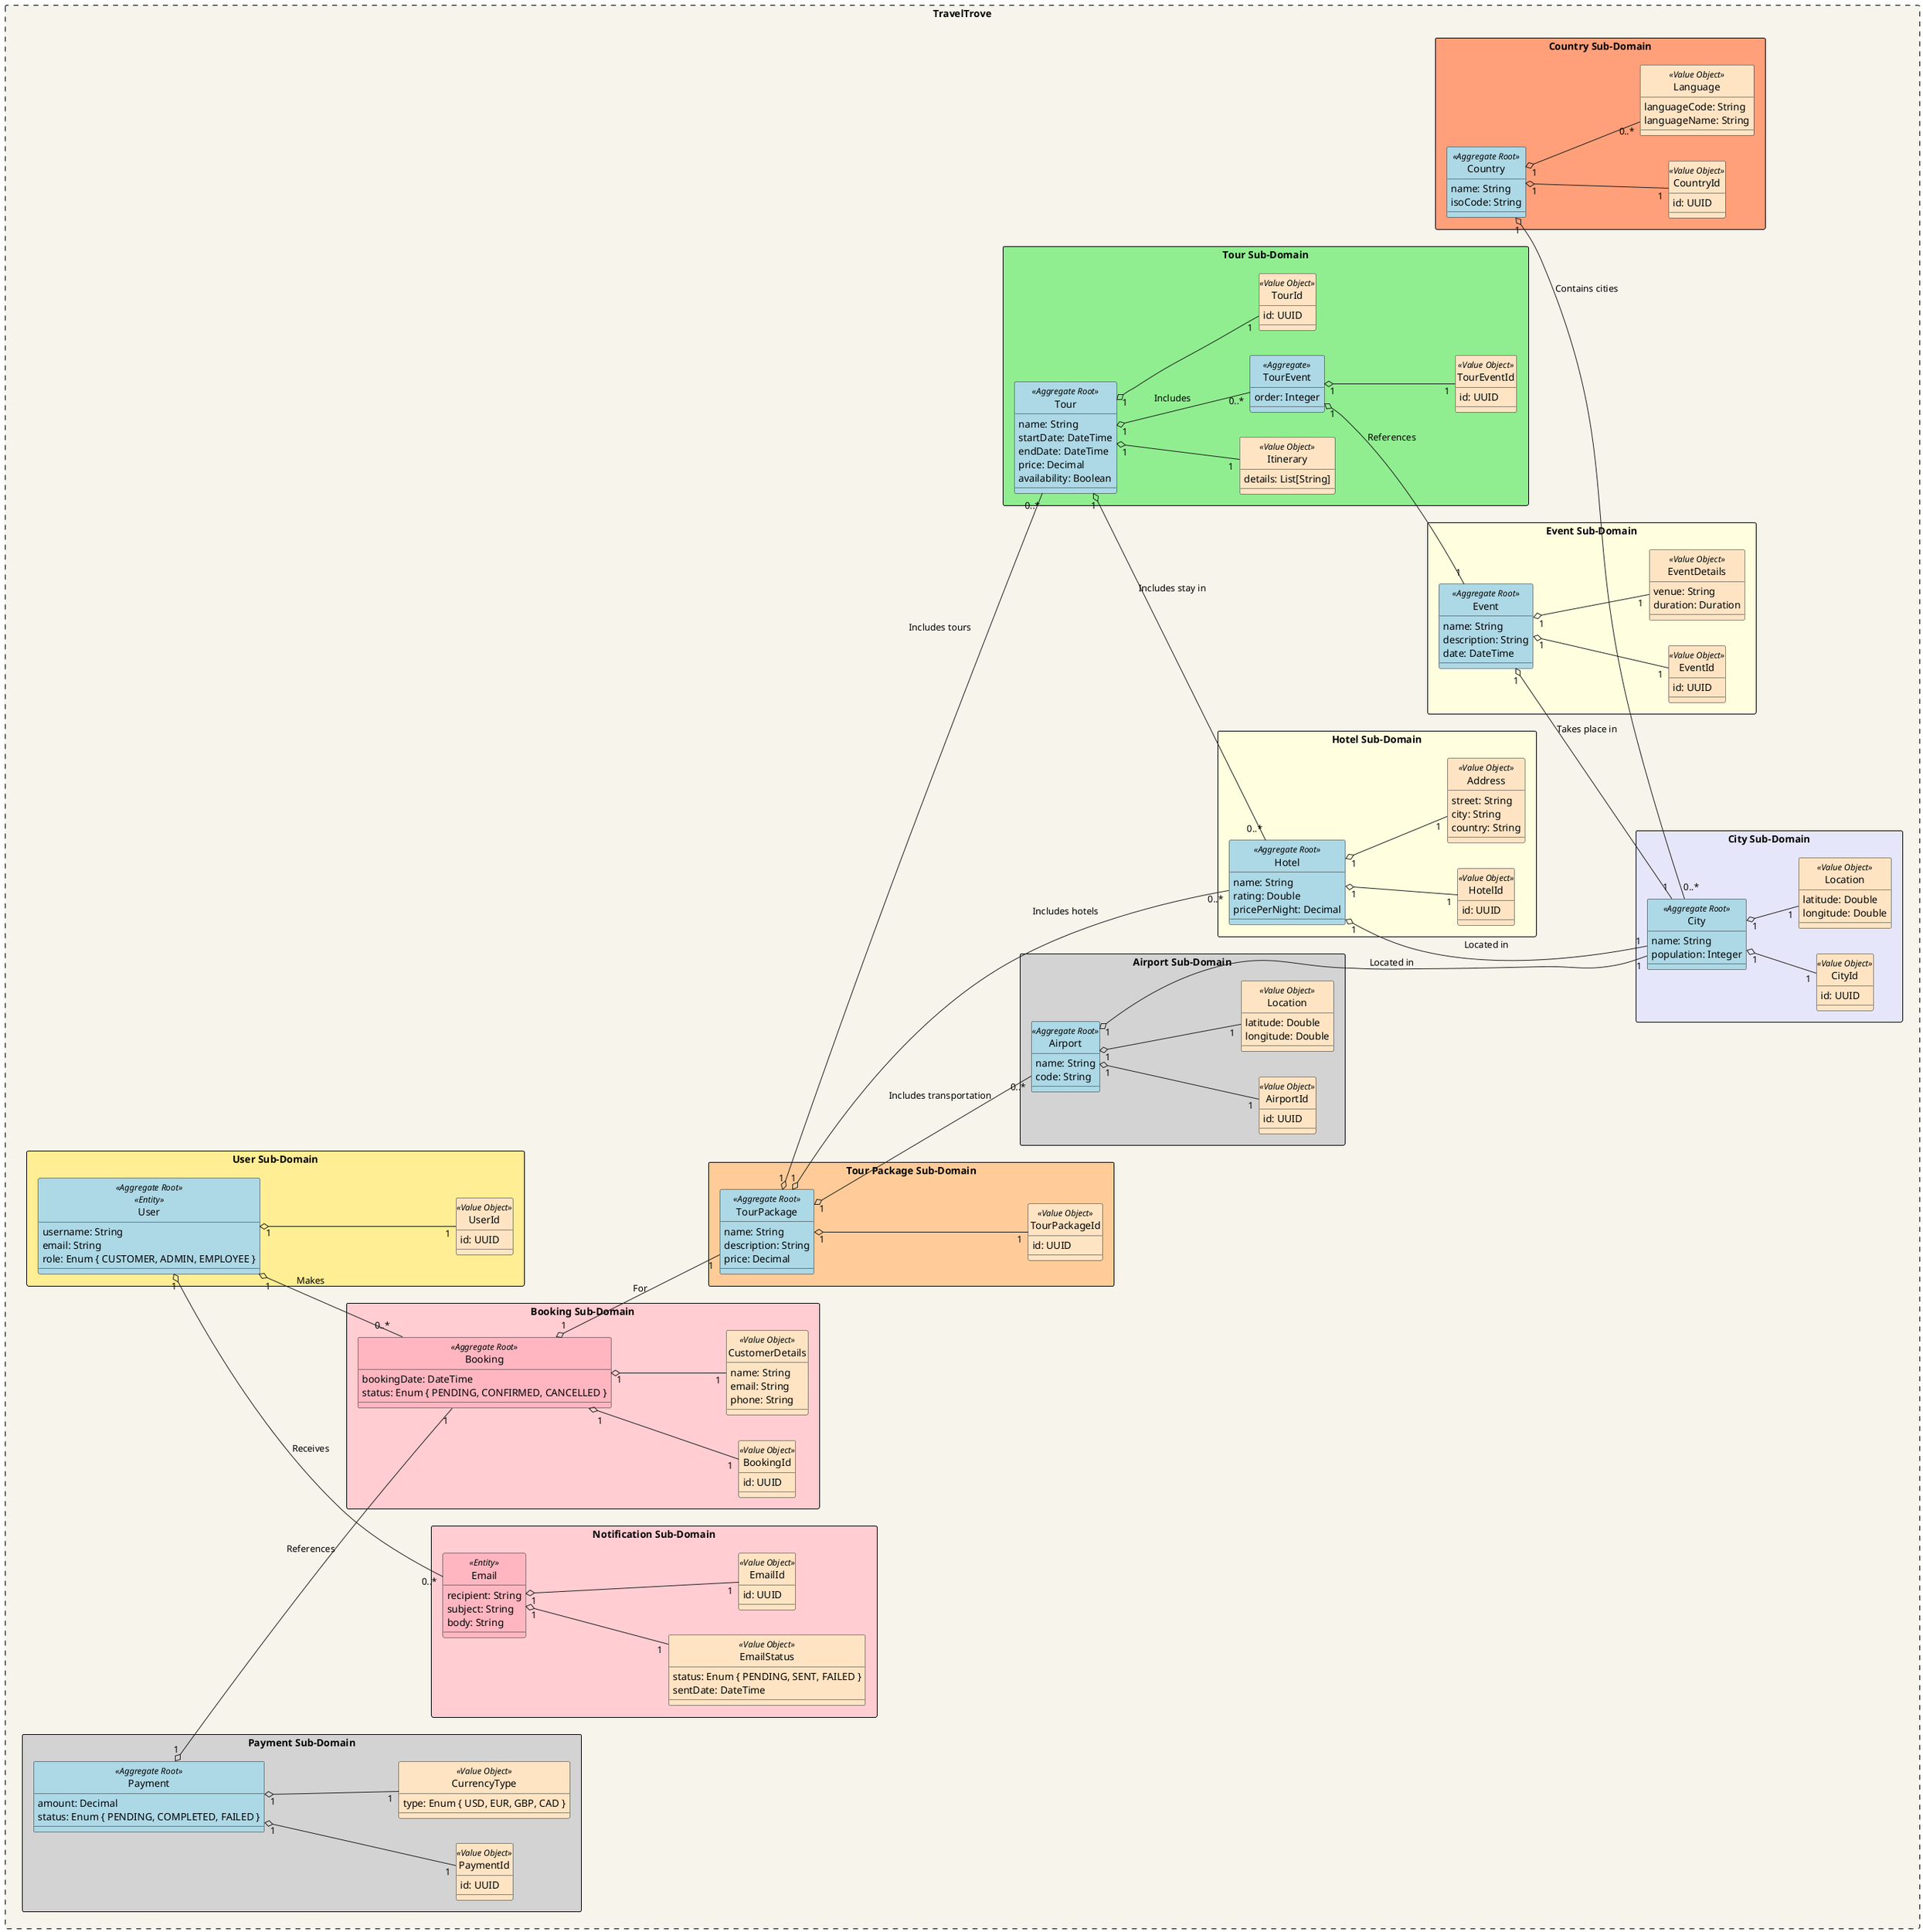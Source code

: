 @startuml
hide circle
left to right direction

!define ENTITY(entityName) class entityName << Entity >>
!define AGGREGATE(aggregateName) class aggregateName << Aggregate >>
!define AGGREGATE_ROOT(aggregateRootName) class aggregateRootName << Aggregate Root >>
!define AGGREGATE_ROOT_ENTITY(aggregateRootEntityName) class aggregateRootEntityName << Aggregate Root >> << Entity >>
!define VALUE_OBJECT(valueObjectName) class valueObjectName << Value Object >>

skinparam packageStyle rectangle
skinparam rectangle {
    BackgroundColor #f7f4eb
    BorderColor Black
}

rectangle "TravelTrove" as BoundedContextTravelTrove #line.dashed {

    Package "City Sub-Domain" <<Rectangle>> #Lavender {
        AGGREGATE_ROOT(City) #lightblue {
            name: String
            population: Integer
        }

        VALUE_OBJECT(CityId) #Bisque {
            id: UUID
        }

        VALUE_OBJECT(Location) #Bisque {
            latitude: Double
            longitude: Double
        }

        City "1" o-- "1" CityId
        City "1" o-- "1" Location
    }

    Package "Country Sub-Domain" <<Rectangle>> #LightSalmon {
        AGGREGATE_ROOT(Country) #lightblue {
            name: String
            isoCode: String
        }

        VALUE_OBJECT(CountryId) #Bisque {
            id: UUID
        }

        VALUE_OBJECT(Language) #Bisque {
            languageCode: String
            languageName: String
        }

        Country "1" o-- "1" CountryId
        Country "1" o-- "0..*" Language

        Country "1" o-- "0..*" City : "Contains cities"
    }

    Package "Airport Sub-Domain" <<Rectangle>> #LightGray {
        AGGREGATE_ROOT(Airport) #lightblue {
            name: String
            code: String
        }

        VALUE_OBJECT(AirportId) #Bisque {
            id: UUID
        }

        VALUE_OBJECT(Location) #Bisque {
            latitude: Double
            longitude: Double
        }

        Airport "1" o-- "1" AirportId
        Airport "1" o-- "1" Location
        Airport "1" o-- "1" City : "Located in"
    }

    Package "Hotel Sub-Domain" <<Rectangle>> #LightYellow {
        AGGREGATE_ROOT(Hotel) #lightblue {
            name: String
            rating: Double
            pricePerNight: Decimal
        }

        VALUE_OBJECT(HotelId) #Bisque {
            id: UUID
        }

        VALUE_OBJECT(Address) #Bisque {
            street: String
            city: String
            country: String
        }

        Hotel "1" o-- "1" HotelId
        Hotel "1" o-- "1" Address
        Hotel "1" o-- "1" City : "Located in"
    }

    Package "Event Sub-Domain" <<Rectangle>> #LightYellow {
        AGGREGATE_ROOT(Event) #lightblue {
            name: String
            description: String
            date: DateTime
        }

        VALUE_OBJECT(EventId) #Bisque {
            id: UUID
        }

        VALUE_OBJECT(EventDetails) #Bisque {
            venue: String
            duration: Duration
        }

        Event "1" o-- "1" EventId
        Event "1" o-- "1" EventDetails

        Event "1" o-- "1" City : "Takes place in"
    }

    Package "Tour Sub-Domain" <<Rectangle>> #LightGreen {
        AGGREGATE_ROOT(Tour) #lightblue {
            name: String
            startDate: DateTime
            endDate: DateTime
            price: Decimal
            availability: Boolean
        }

        VALUE_OBJECT(TourId) #Bisque {
            id: UUID
        }

        VALUE_OBJECT(Itinerary) #Bisque {
            details: List[String]
        }

        AGGREGATE(TourEvent) #lightblue {
            order: Integer
        }

        VALUE_OBJECT(TourEventId) #Bisque {
            id: UUID
        }

        Tour "1" o-- "1" TourId
        Tour "1" o-- "1" Itinerary
        Tour "1" o-- "0..*" TourEvent : "Includes"
        TourEvent "1" o-- "1" TourEventId
        TourEvent "1" o-- "1" Event : "References"
        Tour "1" o-- "0..*" Hotel : "Includes stay in"
    }

    Package "Tour Package Sub-Domain" <<Rectangle>> #FFCC99 {
        AGGREGATE_ROOT(TourPackage) #lightblue {
            name: String
            description: String
            price: Decimal
        }

        VALUE_OBJECT(TourPackageId) #Bisque {
            id: UUID
        }

        TourPackage "1" o-- "1" TourPackageId
        TourPackage "1" o-- "0..*" Tour : "Includes tours"
        TourPackage "1" o-- "0..*" Hotel : "Includes hotels"
        TourPackage "1" o-- "0..*" Airport : "Includes transportation"
    }

    Package "Booking Sub-Domain" <<Rectangle>> #FFCDD2 {
        AGGREGATE_ROOT(Booking) #lightpink {
            bookingDate: DateTime
            status: Enum { PENDING, CONFIRMED, CANCELLED }
        }

        VALUE_OBJECT(BookingId) #Bisque {
            id: UUID
        }

        VALUE_OBJECT(CustomerDetails) #Bisque {
            name: String
            email: String
            phone: String
        }

        Booking "1" o-- "1" BookingId
        Booking "1" o-- "1" CustomerDetails
        Booking "1" o-- "1" TourPackage : "For"
    }

    Package "User Sub-Domain" <<Rectangle>> #FFEE93 {
        AGGREGATE_ROOT_ENTITY(User) #lightblue {
            username: String
            email: String
            role: Enum { CUSTOMER, ADMIN, EMPLOYEE }
        }

        VALUE_OBJECT(UserId) #Bisque {
            id: UUID
        }

        User "1" o-- "1" UserId
        User "1" o-- "0..*" Booking : "Makes"
    }

    Package "Payment Sub-Domain" <<Rectangle>> #LightGray {
        AGGREGATE_ROOT(Payment) #lightblue {
            amount: Decimal
            status: Enum { PENDING, COMPLETED, FAILED }
        }

        VALUE_OBJECT(PaymentId) #Bisque {
            id: UUID
        }

        VALUE_OBJECT(CurrencyType) #Bisque {
            type: Enum { USD, EUR, GBP, CAD }
        }

        Payment "1" o-- "1" PaymentId
        Payment "1" o-- "1" CurrencyType
        Payment "1" o-- "1" Booking : "References"
    }

    Package "Notification Sub-Domain" <<Rectangle>> #FFCDD2 {
        ENTITY(Email) #lightpink {
            recipient: String
            subject: String
            body: String
        }

        VALUE_OBJECT(EmailStatus) #Bisque {
            status: Enum { PENDING, SENT, FAILED }
            sentDate: DateTime
        }

        VALUE_OBJECT(EmailId) #Bisque {
            id: UUID
        }

        Email "1" o-- "1" EmailId
        Email "1" o-- "1" EmailStatus

        User "1" o-- "0..*" Email : "Receives"
    }
}

@enduml
